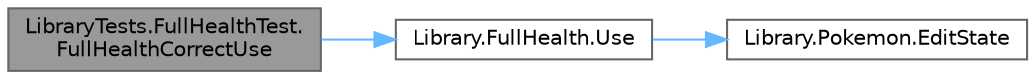 digraph "LibraryTests.FullHealthTest.FullHealthCorrectUse"
{
 // INTERACTIVE_SVG=YES
 // LATEX_PDF_SIZE
  bgcolor="transparent";
  edge [fontname=Helvetica,fontsize=10,labelfontname=Helvetica,labelfontsize=10];
  node [fontname=Helvetica,fontsize=10,shape=box,height=0.2,width=0.4];
  rankdir="LR";
  Node1 [id="Node000001",label="LibraryTests.FullHealthTest.\lFullHealthCorrectUse",height=0.2,width=0.4,color="gray40", fillcolor="grey60", style="filled", fontcolor="black",tooltip="Verifica que al usar una FullHealth sobre un Pokemon dormido, su estado se restablezca correctamente."];
  Node1 -> Node2 [id="edge1_Node000001_Node000002",color="steelblue1",style="solid",tooltip=" "];
  Node2 [id="Node000002",label="Library.FullHealth.Use",height=0.2,width=0.4,color="grey40", fillcolor="white", style="filled",URL="$classLibrary_1_1FullHealth.html#a29002d67a7ba064d8d8d9e8330f4eb8f",tooltip="Le quita cualquier estado negativo al Pokemon."];
  Node2 -> Node3 [id="edge2_Node000002_Node000003",color="steelblue1",style="solid",tooltip=" "];
  Node3 [id="Node000003",label="Library.Pokemon.EditState",height=0.2,width=0.4,color="grey40", fillcolor="white", style="filled",URL="$classLibrary_1_1Pokemon.html#a32523b114af4ade07ac3ecc0becd6a53",tooltip="Actualiza el currentState del pokemon."];
}
